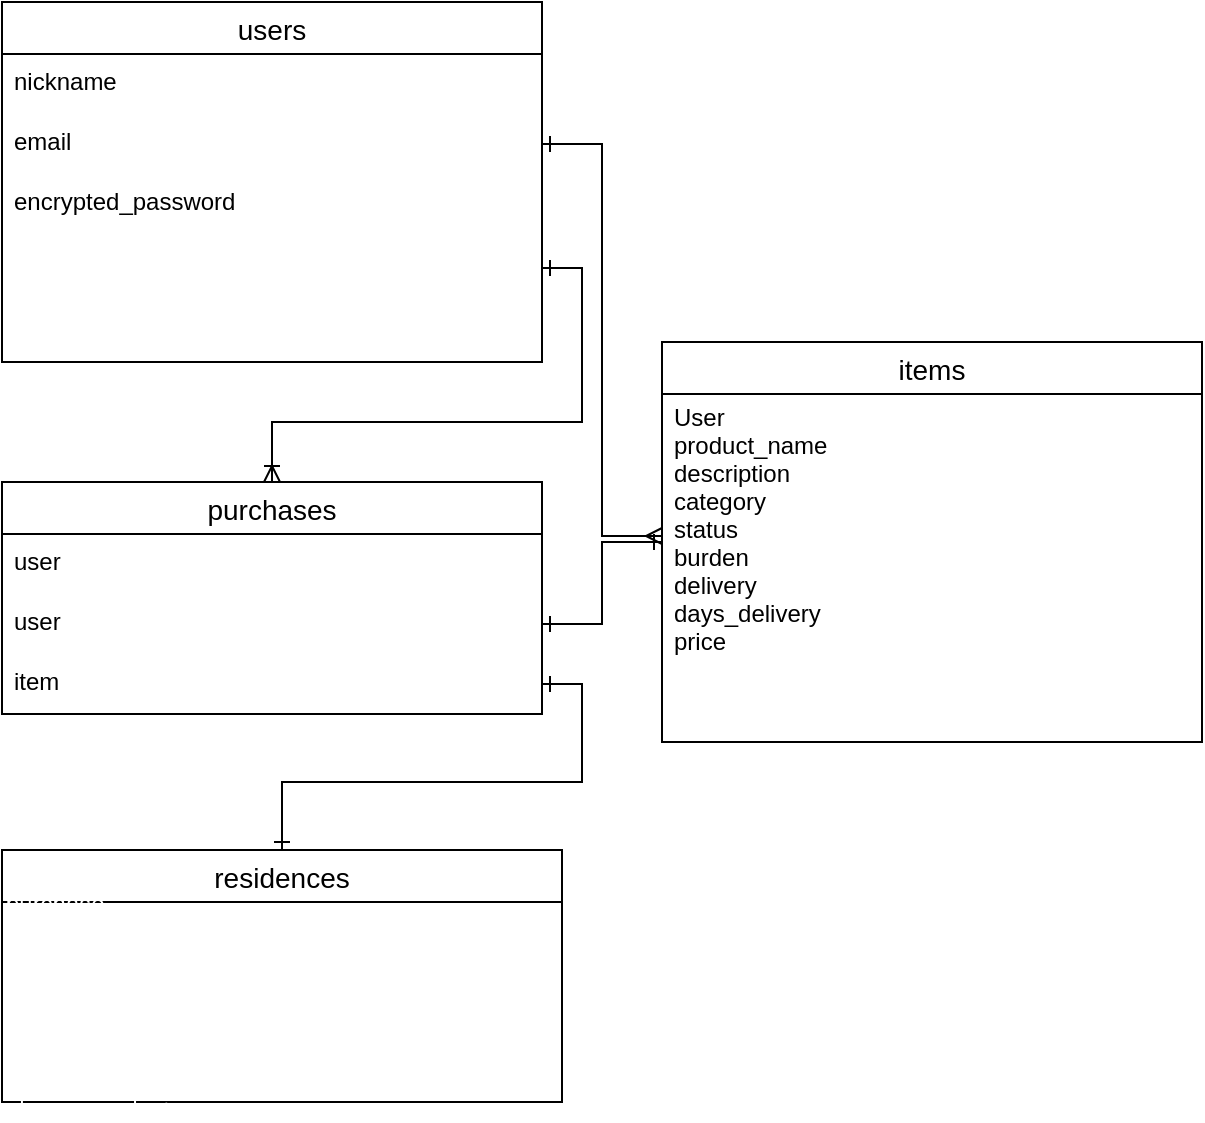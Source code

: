 <mxfile>
    <diagram id="O3mF-mmpZo12sli0atQz" name="ページ1">
        <mxGraphModel dx="676" dy="680" grid="1" gridSize="10" guides="1" tooltips="1" connect="1" arrows="1" fold="1" page="1" pageScale="1" pageWidth="827" pageHeight="1169" math="0" shadow="0">
            <root>
                <mxCell id="0"/>
                <mxCell id="1" parent="0"/>
                <mxCell id="122" value="" style="edgeStyle=orthogonalEdgeStyle;rounded=0;orthogonalLoop=1;jettySize=auto;html=1;startArrow=ERone;startFill=0;endArrow=ERone;endFill=0;" edge="1" parent="1" source="20" target="118">
                    <mxGeometry relative="1" as="geometry"/>
                </mxCell>
                <mxCell id="20" value="items" style="swimlane;fontStyle=0;childLayout=stackLayout;horizontal=1;startSize=26;horizontalStack=0;resizeParent=1;resizeParentMax=0;resizeLast=0;collapsible=1;marginBottom=0;align=center;fontSize=14;" vertex="1" parent="1">
                    <mxGeometry x="370" y="360" width="270" height="200" as="geometry"/>
                </mxCell>
                <mxCell id="115" value="" style="edgeStyle=orthogonalEdgeStyle;rounded=0;orthogonalLoop=1;jettySize=auto;html=1;startArrow=ERoneToMany;startFill=0;endArrow=ERone;endFill=0;" edge="1" parent="1" source="24" target="35">
                    <mxGeometry relative="1" as="geometry">
                        <Array as="points">
                            <mxPoint x="175" y="400"/>
                            <mxPoint x="330" y="400"/>
                            <mxPoint x="330" y="323"/>
                        </Array>
                    </mxGeometry>
                </mxCell>
                <mxCell id="24" value="purchases" style="swimlane;fontStyle=0;childLayout=stackLayout;horizontal=1;startSize=26;horizontalStack=0;resizeParent=1;resizeParentMax=0;resizeLast=0;collapsible=1;marginBottom=0;align=center;fontSize=14;" vertex="1" parent="1">
                    <mxGeometry x="40" y="430" width="270" height="116" as="geometry"/>
                </mxCell>
                <mxCell id="25" value="user" style="text;strokeColor=none;fillColor=none;spacingLeft=4;spacingRight=4;overflow=hidden;rotatable=0;points=[[0,0.5],[1,0.5]];portConstraint=eastwest;fontSize=12;" vertex="1" parent="24">
                    <mxGeometry y="26" width="270" height="30" as="geometry"/>
                </mxCell>
                <mxCell id="118" value="user" style="text;strokeColor=none;fillColor=none;spacingLeft=4;spacingRight=4;overflow=hidden;rotatable=0;points=[[0,0.5],[1,0.5]];portConstraint=eastwest;fontSize=12;" vertex="1" parent="24">
                    <mxGeometry y="56" width="270" height="30" as="geometry"/>
                </mxCell>
                <mxCell id="26" value="item" style="text;strokeColor=none;fillColor=none;spacingLeft=4;spacingRight=4;overflow=hidden;rotatable=0;points=[[0,0.5],[1,0.5]];portConstraint=eastwest;fontSize=12;" vertex="1" parent="24">
                    <mxGeometry y="86" width="270" height="30" as="geometry"/>
                </mxCell>
                <mxCell id="32" value="users" style="swimlane;fontStyle=0;childLayout=stackLayout;horizontal=1;startSize=26;horizontalStack=0;resizeParent=1;resizeParentMax=0;resizeLast=0;collapsible=1;marginBottom=0;align=center;fontSize=14;" vertex="1" parent="1">
                    <mxGeometry x="40" y="190" width="270" height="180" as="geometry"/>
                </mxCell>
                <mxCell id="33" value="nickname" style="text;strokeColor=none;fillColor=none;spacingLeft=4;spacingRight=4;overflow=hidden;rotatable=0;points=[[0,0.5],[1,0.5]];portConstraint=eastwest;fontSize=12;" vertex="1" parent="32">
                    <mxGeometry y="26" width="270" height="30" as="geometry"/>
                </mxCell>
                <mxCell id="34" value="email" style="text;strokeColor=none;fillColor=none;spacingLeft=4;spacingRight=4;overflow=hidden;rotatable=0;points=[[0,0.5],[1,0.5]];portConstraint=eastwest;fontSize=12;" vertex="1" parent="32">
                    <mxGeometry y="56" width="270" height="30" as="geometry"/>
                </mxCell>
                <mxCell id="35" value="encrypted_password" style="text;strokeColor=none;fillColor=none;spacingLeft=4;spacingRight=4;overflow=hidden;rotatable=0;points=[[0,0.5],[1,0.5]];portConstraint=eastwest;fontSize=12;" vertex="1" parent="32">
                    <mxGeometry y="86" width="270" height="94" as="geometry"/>
                </mxCell>
                <mxCell id="123" value="" style="edgeStyle=orthogonalEdgeStyle;rounded=0;orthogonalLoop=1;jettySize=auto;html=1;startArrow=ERone;startFill=0;endArrow=ERone;endFill=0;" edge="1" parent="1" source="107" target="26">
                    <mxGeometry relative="1" as="geometry"/>
                </mxCell>
                <mxCell id="107" value="residences" style="swimlane;fontStyle=0;childLayout=stackLayout;horizontal=1;startSize=26;horizontalStack=0;resizeParent=1;resizeParentMax=0;resizeLast=0;collapsible=1;marginBottom=0;align=center;fontSize=14;" vertex="1" parent="1">
                    <mxGeometry x="40" y="614" width="280" height="126" as="geometry"/>
                </mxCell>
                <mxCell id="116" value="" style="edgeStyle=orthogonalEdgeStyle;rounded=0;orthogonalLoop=1;jettySize=auto;html=1;startArrow=ERone;startFill=0;endArrow=ERmany;endFill=0;" edge="1" parent="1" source="34" target="21">
                    <mxGeometry relative="1" as="geometry"/>
                </mxCell>
                <mxCell id="113" value="&lt;p class=&quot;p1&quot; style=&quot;margin: 0px ; font-stretch: normal ; line-height: normal ; font-family: &amp;#34;helvetica neue&amp;#34;&quot;&gt;&lt;font color=&quot;#ffffff&quot;&gt;purchase&lt;/font&gt;&lt;/p&gt;&lt;p class=&quot;p1&quot; style=&quot;margin: 0px ; font-stretch: normal ; line-height: normal ; font-family: &amp;#34;helvetica neue&amp;#34;&quot;&gt;&lt;font color=&quot;#ffffff&quot;&gt;postal_code&lt;/font&gt;&lt;/p&gt;&lt;p class=&quot;p1&quot; style=&quot;margin: 0px ; font-stretch: normal ; line-height: normal ; font-family: &amp;#34;helvetica neue&amp;#34;&quot;&gt;&lt;font color=&quot;#ffffff&quot;&gt;delivery_id&lt;/font&gt;&lt;/p&gt;&lt;p class=&quot;p1&quot; style=&quot;margin: 0px ; font-stretch: normal ; line-height: normal ; font-family: &amp;#34;helvetica neue&amp;#34;&quot;&gt;&lt;font color=&quot;#ffffff&quot;&gt;municipality&lt;/font&gt;&lt;/p&gt;&lt;p class=&quot;p1&quot; style=&quot;margin: 0px ; font-stretch: normal ; line-height: normal ; font-family: &amp;#34;helvetica neue&amp;#34;&quot;&gt;&lt;font color=&quot;#ffffff&quot;&gt;address&lt;/font&gt;&lt;/p&gt;&lt;p class=&quot;p1&quot; style=&quot;margin: 0px ; font-stretch: normal ; line-height: normal ; font-family: &amp;#34;helvetica neue&amp;#34;&quot;&gt;&lt;font color=&quot;#ffffff&quot;&gt;building_name&lt;/font&gt;&lt;/p&gt;&lt;p class=&quot;p1&quot; style=&quot;margin: 0px ; font-stretch: normal ; line-height: normal ; font-family: &amp;#34;helvetica neue&amp;#34;&quot;&gt;&lt;font color=&quot;#ffffff&quot;&gt;phone_number&lt;/font&gt;&lt;/p&gt;" style="text;html=1;align=left;verticalAlign=middle;resizable=0;points=[];autosize=1;strokeColor=none;" vertex="1" parent="1">
                    <mxGeometry x="40" y="640" width="280" height="100" as="geometry"/>
                </mxCell>
                <mxCell id="21" value="&#10;User&#10;product_name&#10;description&#10;category&#10;status&#10;burden&#10;delivery&#10;days_delivery&#10;price" style="text;strokeColor=none;fillColor=none;spacingLeft=4;spacingRight=4;overflow=hidden;rotatable=0;points=[[0,0.5],[1,0.5]];portConstraint=eastwest;fontSize=12;" vertex="1" parent="1">
                    <mxGeometry x="370" y="370" width="270" height="174" as="geometry"/>
                </mxCell>
            </root>
        </mxGraphModel>
    </diagram>
</mxfile>